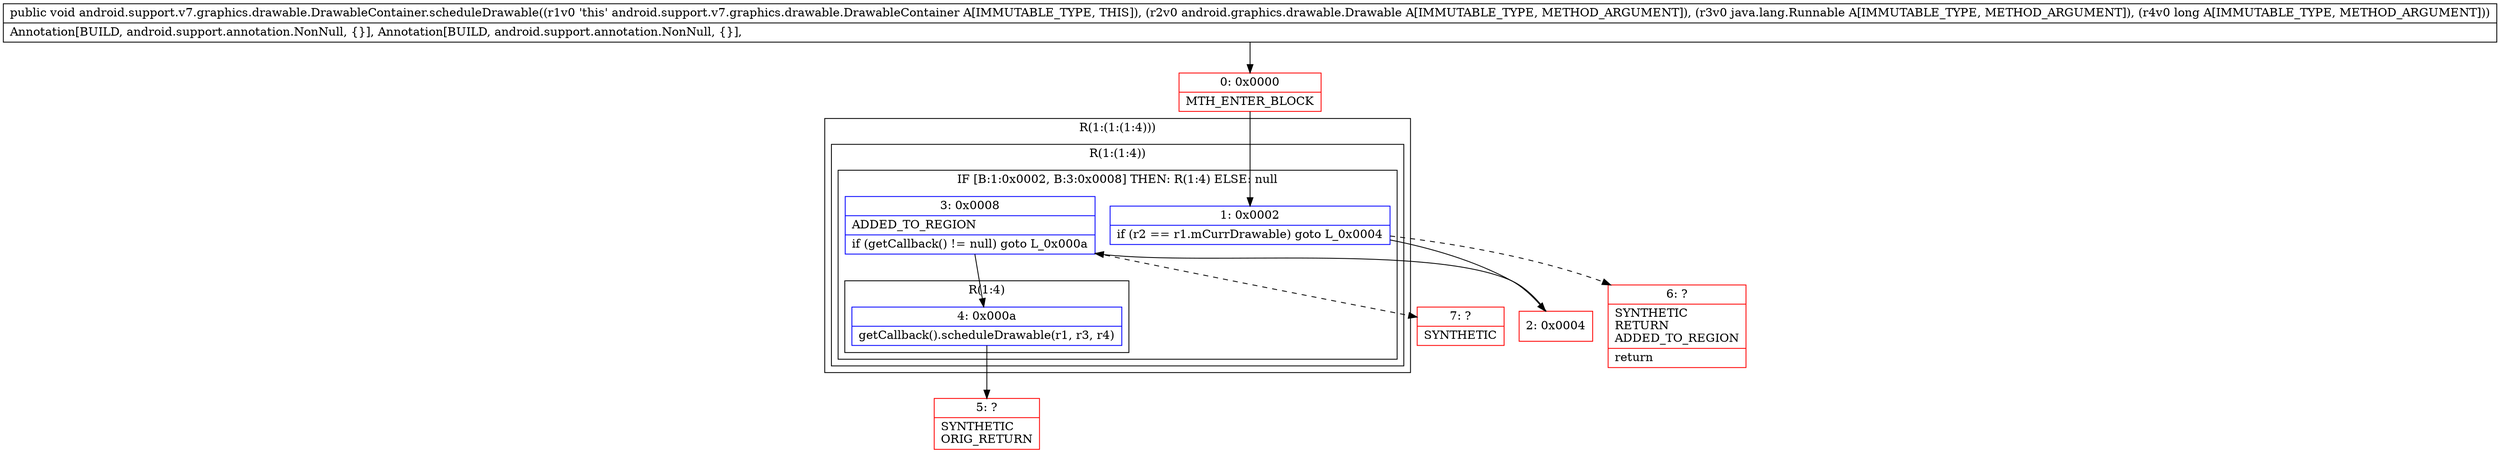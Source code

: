 digraph "CFG forandroid.support.v7.graphics.drawable.DrawableContainer.scheduleDrawable(Landroid\/graphics\/drawable\/Drawable;Ljava\/lang\/Runnable;J)V" {
subgraph cluster_Region_1372275473 {
label = "R(1:(1:(1:4)))";
node [shape=record,color=blue];
subgraph cluster_Region_1712918685 {
label = "R(1:(1:4))";
node [shape=record,color=blue];
subgraph cluster_IfRegion_736705831 {
label = "IF [B:1:0x0002, B:3:0x0008] THEN: R(1:4) ELSE: null";
node [shape=record,color=blue];
Node_1 [shape=record,label="{1\:\ 0x0002|if (r2 == r1.mCurrDrawable) goto L_0x0004\l}"];
Node_3 [shape=record,label="{3\:\ 0x0008|ADDED_TO_REGION\l|if (getCallback() != null) goto L_0x000a\l}"];
subgraph cluster_Region_1971086096 {
label = "R(1:4)";
node [shape=record,color=blue];
Node_4 [shape=record,label="{4\:\ 0x000a|getCallback().scheduleDrawable(r1, r3, r4)\l}"];
}
}
}
}
Node_0 [shape=record,color=red,label="{0\:\ 0x0000|MTH_ENTER_BLOCK\l}"];
Node_2 [shape=record,color=red,label="{2\:\ 0x0004}"];
Node_5 [shape=record,color=red,label="{5\:\ ?|SYNTHETIC\lORIG_RETURN\l}"];
Node_6 [shape=record,color=red,label="{6\:\ ?|SYNTHETIC\lRETURN\lADDED_TO_REGION\l|return\l}"];
Node_7 [shape=record,color=red,label="{7\:\ ?|SYNTHETIC\l}"];
MethodNode[shape=record,label="{public void android.support.v7.graphics.drawable.DrawableContainer.scheduleDrawable((r1v0 'this' android.support.v7.graphics.drawable.DrawableContainer A[IMMUTABLE_TYPE, THIS]), (r2v0 android.graphics.drawable.Drawable A[IMMUTABLE_TYPE, METHOD_ARGUMENT]), (r3v0 java.lang.Runnable A[IMMUTABLE_TYPE, METHOD_ARGUMENT]), (r4v0 long A[IMMUTABLE_TYPE, METHOD_ARGUMENT]))  | Annotation[BUILD, android.support.annotation.NonNull, \{\}], Annotation[BUILD, android.support.annotation.NonNull, \{\}], \l}"];
MethodNode -> Node_0;
Node_1 -> Node_2;
Node_1 -> Node_6[style=dashed];
Node_3 -> Node_4;
Node_3 -> Node_7[style=dashed];
Node_4 -> Node_5;
Node_0 -> Node_1;
Node_2 -> Node_3;
}

